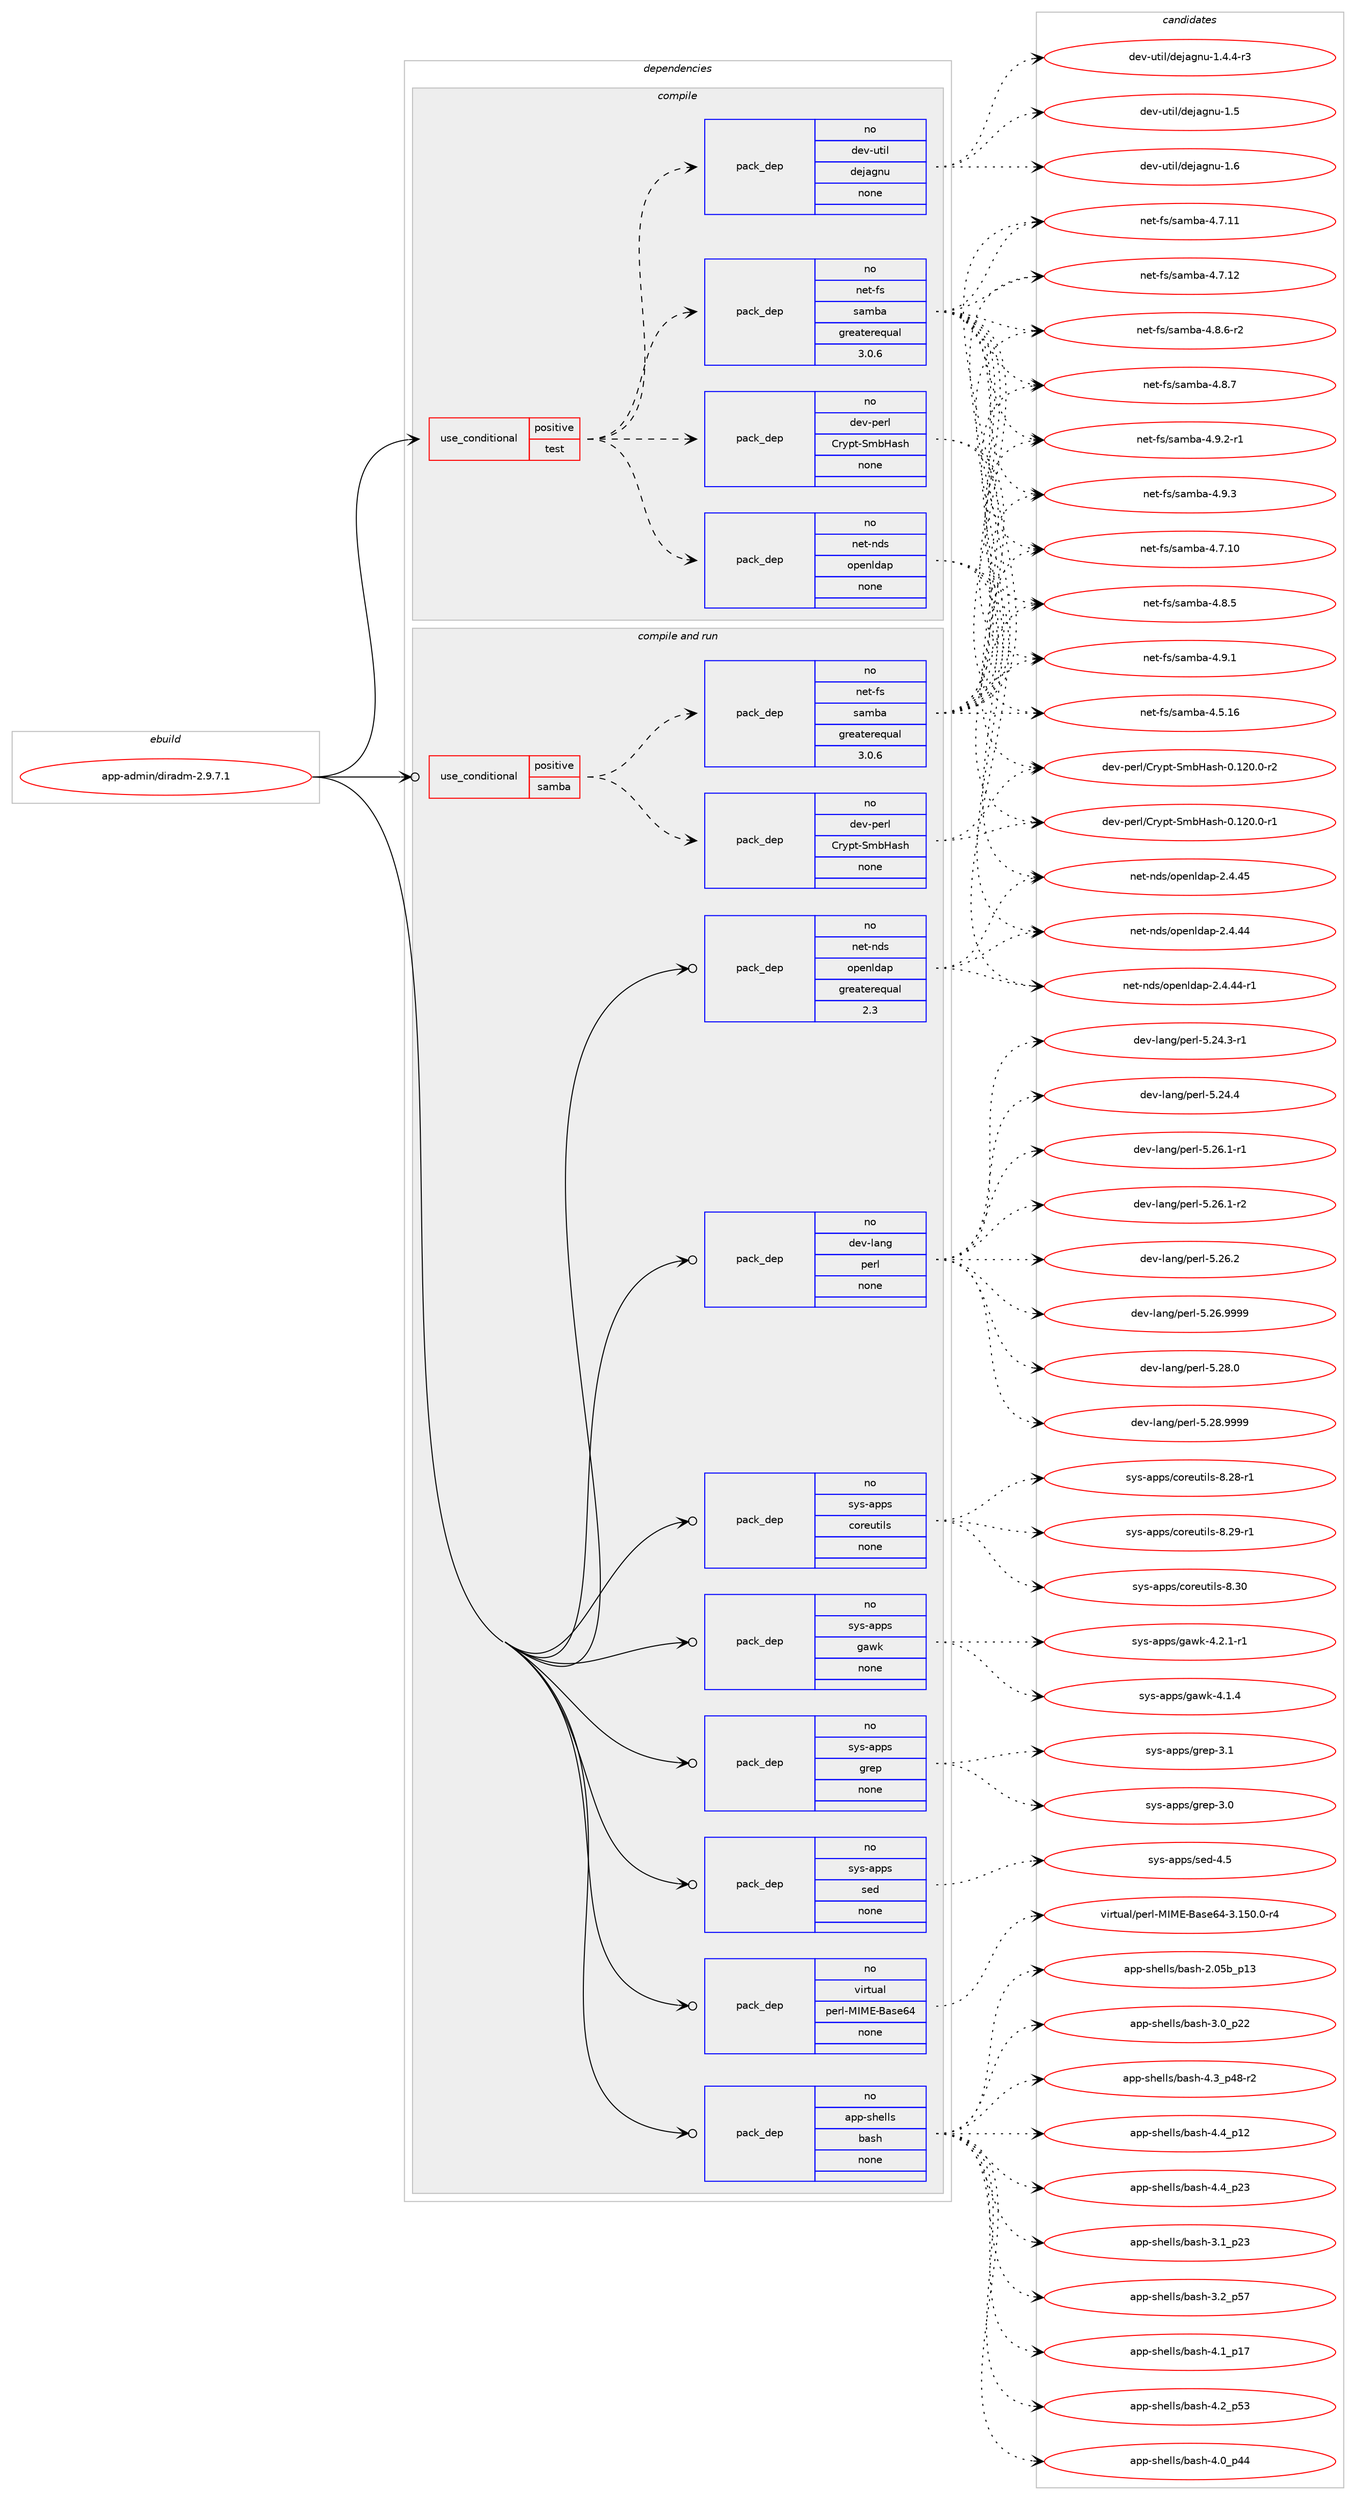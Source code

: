digraph prolog {

# *************
# Graph options
# *************

newrank=true;
concentrate=true;
compound=true;
graph [rankdir=LR,fontname=Helvetica,fontsize=10,ranksep=1.5];#, ranksep=2.5, nodesep=0.2];
edge  [arrowhead=vee];
node  [fontname=Helvetica,fontsize=10];

# **********
# The ebuild
# **********

subgraph cluster_leftcol {
color=gray;
rank=same;
label=<<i>ebuild</i>>;
id [label="app-admin/diradm-2.9.7.1", color=red, width=4, href="../app-admin/diradm-2.9.7.1.svg"];
}

# ****************
# The dependencies
# ****************

subgraph cluster_midcol {
color=gray;
label=<<i>dependencies</i>>;
subgraph cluster_compile {
fillcolor="#eeeeee";
style=filled;
label=<<i>compile</i>>;
subgraph cond40 {
dependency253 [label=<<TABLE BORDER="0" CELLBORDER="1" CELLSPACING="0" CELLPADDING="4"><TR><TD ROWSPAN="3" CELLPADDING="10">use_conditional</TD></TR><TR><TD>positive</TD></TR><TR><TD>test</TD></TR></TABLE>>, shape=none, color=red];
subgraph pack201 {
dependency254 [label=<<TABLE BORDER="0" CELLBORDER="1" CELLSPACING="0" CELLPADDING="4" WIDTH="220"><TR><TD ROWSPAN="6" CELLPADDING="30">pack_dep</TD></TR><TR><TD WIDTH="110">no</TD></TR><TR><TD>dev-perl</TD></TR><TR><TD>Crypt-SmbHash</TD></TR><TR><TD>none</TD></TR><TR><TD></TD></TR></TABLE>>, shape=none, color=blue];
}
dependency253:e -> dependency254:w [weight=20,style="dashed",arrowhead="vee"];
subgraph pack202 {
dependency255 [label=<<TABLE BORDER="0" CELLBORDER="1" CELLSPACING="0" CELLPADDING="4" WIDTH="220"><TR><TD ROWSPAN="6" CELLPADDING="30">pack_dep</TD></TR><TR><TD WIDTH="110">no</TD></TR><TR><TD>net-fs</TD></TR><TR><TD>samba</TD></TR><TR><TD>greaterequal</TD></TR><TR><TD>3.0.6</TD></TR></TABLE>>, shape=none, color=blue];
}
dependency253:e -> dependency255:w [weight=20,style="dashed",arrowhead="vee"];
subgraph pack203 {
dependency256 [label=<<TABLE BORDER="0" CELLBORDER="1" CELLSPACING="0" CELLPADDING="4" WIDTH="220"><TR><TD ROWSPAN="6" CELLPADDING="30">pack_dep</TD></TR><TR><TD WIDTH="110">no</TD></TR><TR><TD>dev-util</TD></TR><TR><TD>dejagnu</TD></TR><TR><TD>none</TD></TR><TR><TD></TD></TR></TABLE>>, shape=none, color=blue];
}
dependency253:e -> dependency256:w [weight=20,style="dashed",arrowhead="vee"];
subgraph pack204 {
dependency257 [label=<<TABLE BORDER="0" CELLBORDER="1" CELLSPACING="0" CELLPADDING="4" WIDTH="220"><TR><TD ROWSPAN="6" CELLPADDING="30">pack_dep</TD></TR><TR><TD WIDTH="110">no</TD></TR><TR><TD>net-nds</TD></TR><TR><TD>openldap</TD></TR><TR><TD>none</TD></TR><TR><TD></TD></TR></TABLE>>, shape=none, color=blue];
}
dependency253:e -> dependency257:w [weight=20,style="dashed",arrowhead="vee"];
}
id:e -> dependency253:w [weight=20,style="solid",arrowhead="vee"];
}
subgraph cluster_compileandrun {
fillcolor="#eeeeee";
style=filled;
label=<<i>compile and run</i>>;
subgraph cond41 {
dependency258 [label=<<TABLE BORDER="0" CELLBORDER="1" CELLSPACING="0" CELLPADDING="4"><TR><TD ROWSPAN="3" CELLPADDING="10">use_conditional</TD></TR><TR><TD>positive</TD></TR><TR><TD>samba</TD></TR></TABLE>>, shape=none, color=red];
subgraph pack205 {
dependency259 [label=<<TABLE BORDER="0" CELLBORDER="1" CELLSPACING="0" CELLPADDING="4" WIDTH="220"><TR><TD ROWSPAN="6" CELLPADDING="30">pack_dep</TD></TR><TR><TD WIDTH="110">no</TD></TR><TR><TD>dev-perl</TD></TR><TR><TD>Crypt-SmbHash</TD></TR><TR><TD>none</TD></TR><TR><TD></TD></TR></TABLE>>, shape=none, color=blue];
}
dependency258:e -> dependency259:w [weight=20,style="dashed",arrowhead="vee"];
subgraph pack206 {
dependency260 [label=<<TABLE BORDER="0" CELLBORDER="1" CELLSPACING="0" CELLPADDING="4" WIDTH="220"><TR><TD ROWSPAN="6" CELLPADDING="30">pack_dep</TD></TR><TR><TD WIDTH="110">no</TD></TR><TR><TD>net-fs</TD></TR><TR><TD>samba</TD></TR><TR><TD>greaterequal</TD></TR><TR><TD>3.0.6</TD></TR></TABLE>>, shape=none, color=blue];
}
dependency258:e -> dependency260:w [weight=20,style="dashed",arrowhead="vee"];
}
id:e -> dependency258:w [weight=20,style="solid",arrowhead="odotvee"];
subgraph pack207 {
dependency261 [label=<<TABLE BORDER="0" CELLBORDER="1" CELLSPACING="0" CELLPADDING="4" WIDTH="220"><TR><TD ROWSPAN="6" CELLPADDING="30">pack_dep</TD></TR><TR><TD WIDTH="110">no</TD></TR><TR><TD>app-shells</TD></TR><TR><TD>bash</TD></TR><TR><TD>none</TD></TR><TR><TD></TD></TR></TABLE>>, shape=none, color=blue];
}
id:e -> dependency261:w [weight=20,style="solid",arrowhead="odotvee"];
subgraph pack208 {
dependency262 [label=<<TABLE BORDER="0" CELLBORDER="1" CELLSPACING="0" CELLPADDING="4" WIDTH="220"><TR><TD ROWSPAN="6" CELLPADDING="30">pack_dep</TD></TR><TR><TD WIDTH="110">no</TD></TR><TR><TD>dev-lang</TD></TR><TR><TD>perl</TD></TR><TR><TD>none</TD></TR><TR><TD></TD></TR></TABLE>>, shape=none, color=blue];
}
id:e -> dependency262:w [weight=20,style="solid",arrowhead="odotvee"];
subgraph pack209 {
dependency263 [label=<<TABLE BORDER="0" CELLBORDER="1" CELLSPACING="0" CELLPADDING="4" WIDTH="220"><TR><TD ROWSPAN="6" CELLPADDING="30">pack_dep</TD></TR><TR><TD WIDTH="110">no</TD></TR><TR><TD>net-nds</TD></TR><TR><TD>openldap</TD></TR><TR><TD>greaterequal</TD></TR><TR><TD>2.3</TD></TR></TABLE>>, shape=none, color=blue];
}
id:e -> dependency263:w [weight=20,style="solid",arrowhead="odotvee"];
subgraph pack210 {
dependency264 [label=<<TABLE BORDER="0" CELLBORDER="1" CELLSPACING="0" CELLPADDING="4" WIDTH="220"><TR><TD ROWSPAN="6" CELLPADDING="30">pack_dep</TD></TR><TR><TD WIDTH="110">no</TD></TR><TR><TD>sys-apps</TD></TR><TR><TD>coreutils</TD></TR><TR><TD>none</TD></TR><TR><TD></TD></TR></TABLE>>, shape=none, color=blue];
}
id:e -> dependency264:w [weight=20,style="solid",arrowhead="odotvee"];
subgraph pack211 {
dependency265 [label=<<TABLE BORDER="0" CELLBORDER="1" CELLSPACING="0" CELLPADDING="4" WIDTH="220"><TR><TD ROWSPAN="6" CELLPADDING="30">pack_dep</TD></TR><TR><TD WIDTH="110">no</TD></TR><TR><TD>sys-apps</TD></TR><TR><TD>gawk</TD></TR><TR><TD>none</TD></TR><TR><TD></TD></TR></TABLE>>, shape=none, color=blue];
}
id:e -> dependency265:w [weight=20,style="solid",arrowhead="odotvee"];
subgraph pack212 {
dependency266 [label=<<TABLE BORDER="0" CELLBORDER="1" CELLSPACING="0" CELLPADDING="4" WIDTH="220"><TR><TD ROWSPAN="6" CELLPADDING="30">pack_dep</TD></TR><TR><TD WIDTH="110">no</TD></TR><TR><TD>sys-apps</TD></TR><TR><TD>grep</TD></TR><TR><TD>none</TD></TR><TR><TD></TD></TR></TABLE>>, shape=none, color=blue];
}
id:e -> dependency266:w [weight=20,style="solid",arrowhead="odotvee"];
subgraph pack213 {
dependency267 [label=<<TABLE BORDER="0" CELLBORDER="1" CELLSPACING="0" CELLPADDING="4" WIDTH="220"><TR><TD ROWSPAN="6" CELLPADDING="30">pack_dep</TD></TR><TR><TD WIDTH="110">no</TD></TR><TR><TD>sys-apps</TD></TR><TR><TD>sed</TD></TR><TR><TD>none</TD></TR><TR><TD></TD></TR></TABLE>>, shape=none, color=blue];
}
id:e -> dependency267:w [weight=20,style="solid",arrowhead="odotvee"];
subgraph pack214 {
dependency268 [label=<<TABLE BORDER="0" CELLBORDER="1" CELLSPACING="0" CELLPADDING="4" WIDTH="220"><TR><TD ROWSPAN="6" CELLPADDING="30">pack_dep</TD></TR><TR><TD WIDTH="110">no</TD></TR><TR><TD>virtual</TD></TR><TR><TD>perl-MIME-Base64</TD></TR><TR><TD>none</TD></TR><TR><TD></TD></TR></TABLE>>, shape=none, color=blue];
}
id:e -> dependency268:w [weight=20,style="solid",arrowhead="odotvee"];
}
subgraph cluster_run {
fillcolor="#eeeeee";
style=filled;
label=<<i>run</i>>;
}
}

# **************
# The candidates
# **************

subgraph cluster_choices {
rank=same;
color=gray;
label=<<i>candidates</i>>;

subgraph choice201 {
color=black;
nodesep=1;
choice100101118451121011141084767114121112116458310998729711510445484649504846484511449 [label="dev-perl/Crypt-SmbHash-0.120.0-r1", color=red, width=4,href="../dev-perl/Crypt-SmbHash-0.120.0-r1.svg"];
choice100101118451121011141084767114121112116458310998729711510445484649504846484511450 [label="dev-perl/Crypt-SmbHash-0.120.0-r2", color=red, width=4,href="../dev-perl/Crypt-SmbHash-0.120.0-r2.svg"];
dependency254:e -> choice100101118451121011141084767114121112116458310998729711510445484649504846484511449:w [style=dotted,weight="100"];
dependency254:e -> choice100101118451121011141084767114121112116458310998729711510445484649504846484511450:w [style=dotted,weight="100"];
}
subgraph choice202 {
color=black;
nodesep=1;
choice110101116451021154711597109989745524655464948 [label="net-fs/samba-4.7.10", color=red, width=4,href="../net-fs/samba-4.7.10.svg"];
choice1101011164510211547115971099897455246564653 [label="net-fs/samba-4.8.5", color=red, width=4,href="../net-fs/samba-4.8.5.svg"];
choice1101011164510211547115971099897455246574649 [label="net-fs/samba-4.9.1", color=red, width=4,href="../net-fs/samba-4.9.1.svg"];
choice110101116451021154711597109989745524653464954 [label="net-fs/samba-4.5.16", color=red, width=4,href="../net-fs/samba-4.5.16.svg"];
choice110101116451021154711597109989745524655464949 [label="net-fs/samba-4.7.11", color=red, width=4,href="../net-fs/samba-4.7.11.svg"];
choice110101116451021154711597109989745524655464950 [label="net-fs/samba-4.7.12", color=red, width=4,href="../net-fs/samba-4.7.12.svg"];
choice11010111645102115471159710998974552465646544511450 [label="net-fs/samba-4.8.6-r2", color=red, width=4,href="../net-fs/samba-4.8.6-r2.svg"];
choice1101011164510211547115971099897455246564655 [label="net-fs/samba-4.8.7", color=red, width=4,href="../net-fs/samba-4.8.7.svg"];
choice11010111645102115471159710998974552465746504511449 [label="net-fs/samba-4.9.2-r1", color=red, width=4,href="../net-fs/samba-4.9.2-r1.svg"];
choice1101011164510211547115971099897455246574651 [label="net-fs/samba-4.9.3", color=red, width=4,href="../net-fs/samba-4.9.3.svg"];
dependency255:e -> choice110101116451021154711597109989745524655464948:w [style=dotted,weight="100"];
dependency255:e -> choice1101011164510211547115971099897455246564653:w [style=dotted,weight="100"];
dependency255:e -> choice1101011164510211547115971099897455246574649:w [style=dotted,weight="100"];
dependency255:e -> choice110101116451021154711597109989745524653464954:w [style=dotted,weight="100"];
dependency255:e -> choice110101116451021154711597109989745524655464949:w [style=dotted,weight="100"];
dependency255:e -> choice110101116451021154711597109989745524655464950:w [style=dotted,weight="100"];
dependency255:e -> choice11010111645102115471159710998974552465646544511450:w [style=dotted,weight="100"];
dependency255:e -> choice1101011164510211547115971099897455246564655:w [style=dotted,weight="100"];
dependency255:e -> choice11010111645102115471159710998974552465746504511449:w [style=dotted,weight="100"];
dependency255:e -> choice1101011164510211547115971099897455246574651:w [style=dotted,weight="100"];
}
subgraph choice203 {
color=black;
nodesep=1;
choice1001011184511711610510847100101106971031101174549465246524511451 [label="dev-util/dejagnu-1.4.4-r3", color=red, width=4,href="../dev-util/dejagnu-1.4.4-r3.svg"];
choice10010111845117116105108471001011069710311011745494653 [label="dev-util/dejagnu-1.5", color=red, width=4,href="../dev-util/dejagnu-1.5.svg"];
choice10010111845117116105108471001011069710311011745494654 [label="dev-util/dejagnu-1.6", color=red, width=4,href="../dev-util/dejagnu-1.6.svg"];
dependency256:e -> choice1001011184511711610510847100101106971031101174549465246524511451:w [style=dotted,weight="100"];
dependency256:e -> choice10010111845117116105108471001011069710311011745494653:w [style=dotted,weight="100"];
dependency256:e -> choice10010111845117116105108471001011069710311011745494654:w [style=dotted,weight="100"];
}
subgraph choice204 {
color=black;
nodesep=1;
choice11010111645110100115471111121011101081009711245504652465252 [label="net-nds/openldap-2.4.44", color=red, width=4,href="../net-nds/openldap-2.4.44.svg"];
choice110101116451101001154711111210111010810097112455046524652524511449 [label="net-nds/openldap-2.4.44-r1", color=red, width=4,href="../net-nds/openldap-2.4.44-r1.svg"];
choice11010111645110100115471111121011101081009711245504652465253 [label="net-nds/openldap-2.4.45", color=red, width=4,href="../net-nds/openldap-2.4.45.svg"];
dependency257:e -> choice11010111645110100115471111121011101081009711245504652465252:w [style=dotted,weight="100"];
dependency257:e -> choice110101116451101001154711111210111010810097112455046524652524511449:w [style=dotted,weight="100"];
dependency257:e -> choice11010111645110100115471111121011101081009711245504652465253:w [style=dotted,weight="100"];
}
subgraph choice205 {
color=black;
nodesep=1;
choice100101118451121011141084767114121112116458310998729711510445484649504846484511449 [label="dev-perl/Crypt-SmbHash-0.120.0-r1", color=red, width=4,href="../dev-perl/Crypt-SmbHash-0.120.0-r1.svg"];
choice100101118451121011141084767114121112116458310998729711510445484649504846484511450 [label="dev-perl/Crypt-SmbHash-0.120.0-r2", color=red, width=4,href="../dev-perl/Crypt-SmbHash-0.120.0-r2.svg"];
dependency259:e -> choice100101118451121011141084767114121112116458310998729711510445484649504846484511449:w [style=dotted,weight="100"];
dependency259:e -> choice100101118451121011141084767114121112116458310998729711510445484649504846484511450:w [style=dotted,weight="100"];
}
subgraph choice206 {
color=black;
nodesep=1;
choice110101116451021154711597109989745524655464948 [label="net-fs/samba-4.7.10", color=red, width=4,href="../net-fs/samba-4.7.10.svg"];
choice1101011164510211547115971099897455246564653 [label="net-fs/samba-4.8.5", color=red, width=4,href="../net-fs/samba-4.8.5.svg"];
choice1101011164510211547115971099897455246574649 [label="net-fs/samba-4.9.1", color=red, width=4,href="../net-fs/samba-4.9.1.svg"];
choice110101116451021154711597109989745524653464954 [label="net-fs/samba-4.5.16", color=red, width=4,href="../net-fs/samba-4.5.16.svg"];
choice110101116451021154711597109989745524655464949 [label="net-fs/samba-4.7.11", color=red, width=4,href="../net-fs/samba-4.7.11.svg"];
choice110101116451021154711597109989745524655464950 [label="net-fs/samba-4.7.12", color=red, width=4,href="../net-fs/samba-4.7.12.svg"];
choice11010111645102115471159710998974552465646544511450 [label="net-fs/samba-4.8.6-r2", color=red, width=4,href="../net-fs/samba-4.8.6-r2.svg"];
choice1101011164510211547115971099897455246564655 [label="net-fs/samba-4.8.7", color=red, width=4,href="../net-fs/samba-4.8.7.svg"];
choice11010111645102115471159710998974552465746504511449 [label="net-fs/samba-4.9.2-r1", color=red, width=4,href="../net-fs/samba-4.9.2-r1.svg"];
choice1101011164510211547115971099897455246574651 [label="net-fs/samba-4.9.3", color=red, width=4,href="../net-fs/samba-4.9.3.svg"];
dependency260:e -> choice110101116451021154711597109989745524655464948:w [style=dotted,weight="100"];
dependency260:e -> choice1101011164510211547115971099897455246564653:w [style=dotted,weight="100"];
dependency260:e -> choice1101011164510211547115971099897455246574649:w [style=dotted,weight="100"];
dependency260:e -> choice110101116451021154711597109989745524653464954:w [style=dotted,weight="100"];
dependency260:e -> choice110101116451021154711597109989745524655464949:w [style=dotted,weight="100"];
dependency260:e -> choice110101116451021154711597109989745524655464950:w [style=dotted,weight="100"];
dependency260:e -> choice11010111645102115471159710998974552465646544511450:w [style=dotted,weight="100"];
dependency260:e -> choice1101011164510211547115971099897455246564655:w [style=dotted,weight="100"];
dependency260:e -> choice11010111645102115471159710998974552465746504511449:w [style=dotted,weight="100"];
dependency260:e -> choice1101011164510211547115971099897455246574651:w [style=dotted,weight="100"];
}
subgraph choice207 {
color=black;
nodesep=1;
choice9711211245115104101108108115479897115104455046485398951124951 [label="app-shells/bash-2.05b_p13", color=red, width=4,href="../app-shells/bash-2.05b_p13.svg"];
choice971121124511510410110810811547989711510445514648951125050 [label="app-shells/bash-3.0_p22", color=red, width=4,href="../app-shells/bash-3.0_p22.svg"];
choice971121124511510410110810811547989711510445514649951125051 [label="app-shells/bash-3.1_p23", color=red, width=4,href="../app-shells/bash-3.1_p23.svg"];
choice971121124511510410110810811547989711510445514650951125355 [label="app-shells/bash-3.2_p57", color=red, width=4,href="../app-shells/bash-3.2_p57.svg"];
choice971121124511510410110810811547989711510445524648951125252 [label="app-shells/bash-4.0_p44", color=red, width=4,href="../app-shells/bash-4.0_p44.svg"];
choice971121124511510410110810811547989711510445524649951124955 [label="app-shells/bash-4.1_p17", color=red, width=4,href="../app-shells/bash-4.1_p17.svg"];
choice971121124511510410110810811547989711510445524650951125351 [label="app-shells/bash-4.2_p53", color=red, width=4,href="../app-shells/bash-4.2_p53.svg"];
choice9711211245115104101108108115479897115104455246519511252564511450 [label="app-shells/bash-4.3_p48-r2", color=red, width=4,href="../app-shells/bash-4.3_p48-r2.svg"];
choice971121124511510410110810811547989711510445524652951124950 [label="app-shells/bash-4.4_p12", color=red, width=4,href="../app-shells/bash-4.4_p12.svg"];
choice971121124511510410110810811547989711510445524652951125051 [label="app-shells/bash-4.4_p23", color=red, width=4,href="../app-shells/bash-4.4_p23.svg"];
dependency261:e -> choice9711211245115104101108108115479897115104455046485398951124951:w [style=dotted,weight="100"];
dependency261:e -> choice971121124511510410110810811547989711510445514648951125050:w [style=dotted,weight="100"];
dependency261:e -> choice971121124511510410110810811547989711510445514649951125051:w [style=dotted,weight="100"];
dependency261:e -> choice971121124511510410110810811547989711510445514650951125355:w [style=dotted,weight="100"];
dependency261:e -> choice971121124511510410110810811547989711510445524648951125252:w [style=dotted,weight="100"];
dependency261:e -> choice971121124511510410110810811547989711510445524649951124955:w [style=dotted,weight="100"];
dependency261:e -> choice971121124511510410110810811547989711510445524650951125351:w [style=dotted,weight="100"];
dependency261:e -> choice9711211245115104101108108115479897115104455246519511252564511450:w [style=dotted,weight="100"];
dependency261:e -> choice971121124511510410110810811547989711510445524652951124950:w [style=dotted,weight="100"];
dependency261:e -> choice971121124511510410110810811547989711510445524652951125051:w [style=dotted,weight="100"];
}
subgraph choice208 {
color=black;
nodesep=1;
choice100101118451089711010347112101114108455346505246514511449 [label="dev-lang/perl-5.24.3-r1", color=red, width=4,href="../dev-lang/perl-5.24.3-r1.svg"];
choice10010111845108971101034711210111410845534650524652 [label="dev-lang/perl-5.24.4", color=red, width=4,href="../dev-lang/perl-5.24.4.svg"];
choice100101118451089711010347112101114108455346505446494511449 [label="dev-lang/perl-5.26.1-r1", color=red, width=4,href="../dev-lang/perl-5.26.1-r1.svg"];
choice100101118451089711010347112101114108455346505446494511450 [label="dev-lang/perl-5.26.1-r2", color=red, width=4,href="../dev-lang/perl-5.26.1-r2.svg"];
choice10010111845108971101034711210111410845534650544650 [label="dev-lang/perl-5.26.2", color=red, width=4,href="../dev-lang/perl-5.26.2.svg"];
choice10010111845108971101034711210111410845534650544657575757 [label="dev-lang/perl-5.26.9999", color=red, width=4,href="../dev-lang/perl-5.26.9999.svg"];
choice10010111845108971101034711210111410845534650564648 [label="dev-lang/perl-5.28.0", color=red, width=4,href="../dev-lang/perl-5.28.0.svg"];
choice10010111845108971101034711210111410845534650564657575757 [label="dev-lang/perl-5.28.9999", color=red, width=4,href="../dev-lang/perl-5.28.9999.svg"];
dependency262:e -> choice100101118451089711010347112101114108455346505246514511449:w [style=dotted,weight="100"];
dependency262:e -> choice10010111845108971101034711210111410845534650524652:w [style=dotted,weight="100"];
dependency262:e -> choice100101118451089711010347112101114108455346505446494511449:w [style=dotted,weight="100"];
dependency262:e -> choice100101118451089711010347112101114108455346505446494511450:w [style=dotted,weight="100"];
dependency262:e -> choice10010111845108971101034711210111410845534650544650:w [style=dotted,weight="100"];
dependency262:e -> choice10010111845108971101034711210111410845534650544657575757:w [style=dotted,weight="100"];
dependency262:e -> choice10010111845108971101034711210111410845534650564648:w [style=dotted,weight="100"];
dependency262:e -> choice10010111845108971101034711210111410845534650564657575757:w [style=dotted,weight="100"];
}
subgraph choice209 {
color=black;
nodesep=1;
choice11010111645110100115471111121011101081009711245504652465252 [label="net-nds/openldap-2.4.44", color=red, width=4,href="../net-nds/openldap-2.4.44.svg"];
choice110101116451101001154711111210111010810097112455046524652524511449 [label="net-nds/openldap-2.4.44-r1", color=red, width=4,href="../net-nds/openldap-2.4.44-r1.svg"];
choice11010111645110100115471111121011101081009711245504652465253 [label="net-nds/openldap-2.4.45", color=red, width=4,href="../net-nds/openldap-2.4.45.svg"];
dependency263:e -> choice11010111645110100115471111121011101081009711245504652465252:w [style=dotted,weight="100"];
dependency263:e -> choice110101116451101001154711111210111010810097112455046524652524511449:w [style=dotted,weight="100"];
dependency263:e -> choice11010111645110100115471111121011101081009711245504652465253:w [style=dotted,weight="100"];
}
subgraph choice210 {
color=black;
nodesep=1;
choice1151211154597112112115479911111410111711610510811545564650564511449 [label="sys-apps/coreutils-8.28-r1", color=red, width=4,href="../sys-apps/coreutils-8.28-r1.svg"];
choice1151211154597112112115479911111410111711610510811545564650574511449 [label="sys-apps/coreutils-8.29-r1", color=red, width=4,href="../sys-apps/coreutils-8.29-r1.svg"];
choice115121115459711211211547991111141011171161051081154556465148 [label="sys-apps/coreutils-8.30", color=red, width=4,href="../sys-apps/coreutils-8.30.svg"];
dependency264:e -> choice1151211154597112112115479911111410111711610510811545564650564511449:w [style=dotted,weight="100"];
dependency264:e -> choice1151211154597112112115479911111410111711610510811545564650574511449:w [style=dotted,weight="100"];
dependency264:e -> choice115121115459711211211547991111141011171161051081154556465148:w [style=dotted,weight="100"];
}
subgraph choice211 {
color=black;
nodesep=1;
choice11512111545971121121154710397119107455246494652 [label="sys-apps/gawk-4.1.4", color=red, width=4,href="../sys-apps/gawk-4.1.4.svg"];
choice115121115459711211211547103971191074552465046494511449 [label="sys-apps/gawk-4.2.1-r1", color=red, width=4,href="../sys-apps/gawk-4.2.1-r1.svg"];
dependency265:e -> choice11512111545971121121154710397119107455246494652:w [style=dotted,weight="100"];
dependency265:e -> choice115121115459711211211547103971191074552465046494511449:w [style=dotted,weight="100"];
}
subgraph choice212 {
color=black;
nodesep=1;
choice11512111545971121121154710311410111245514648 [label="sys-apps/grep-3.0", color=red, width=4,href="../sys-apps/grep-3.0.svg"];
choice11512111545971121121154710311410111245514649 [label="sys-apps/grep-3.1", color=red, width=4,href="../sys-apps/grep-3.1.svg"];
dependency266:e -> choice11512111545971121121154710311410111245514648:w [style=dotted,weight="100"];
dependency266:e -> choice11512111545971121121154710311410111245514649:w [style=dotted,weight="100"];
}
subgraph choice213 {
color=black;
nodesep=1;
choice11512111545971121121154711510110045524653 [label="sys-apps/sed-4.5", color=red, width=4,href="../sys-apps/sed-4.5.svg"];
dependency267:e -> choice11512111545971121121154711510110045524653:w [style=dotted,weight="100"];
}
subgraph choice214 {
color=black;
nodesep=1;
choice11810511411611797108471121011141084577737769456697115101545245514649534846484511452 [label="virtual/perl-MIME-Base64-3.150.0-r4", color=red, width=4,href="../virtual/perl-MIME-Base64-3.150.0-r4.svg"];
dependency268:e -> choice11810511411611797108471121011141084577737769456697115101545245514649534846484511452:w [style=dotted,weight="100"];
}
}

}
